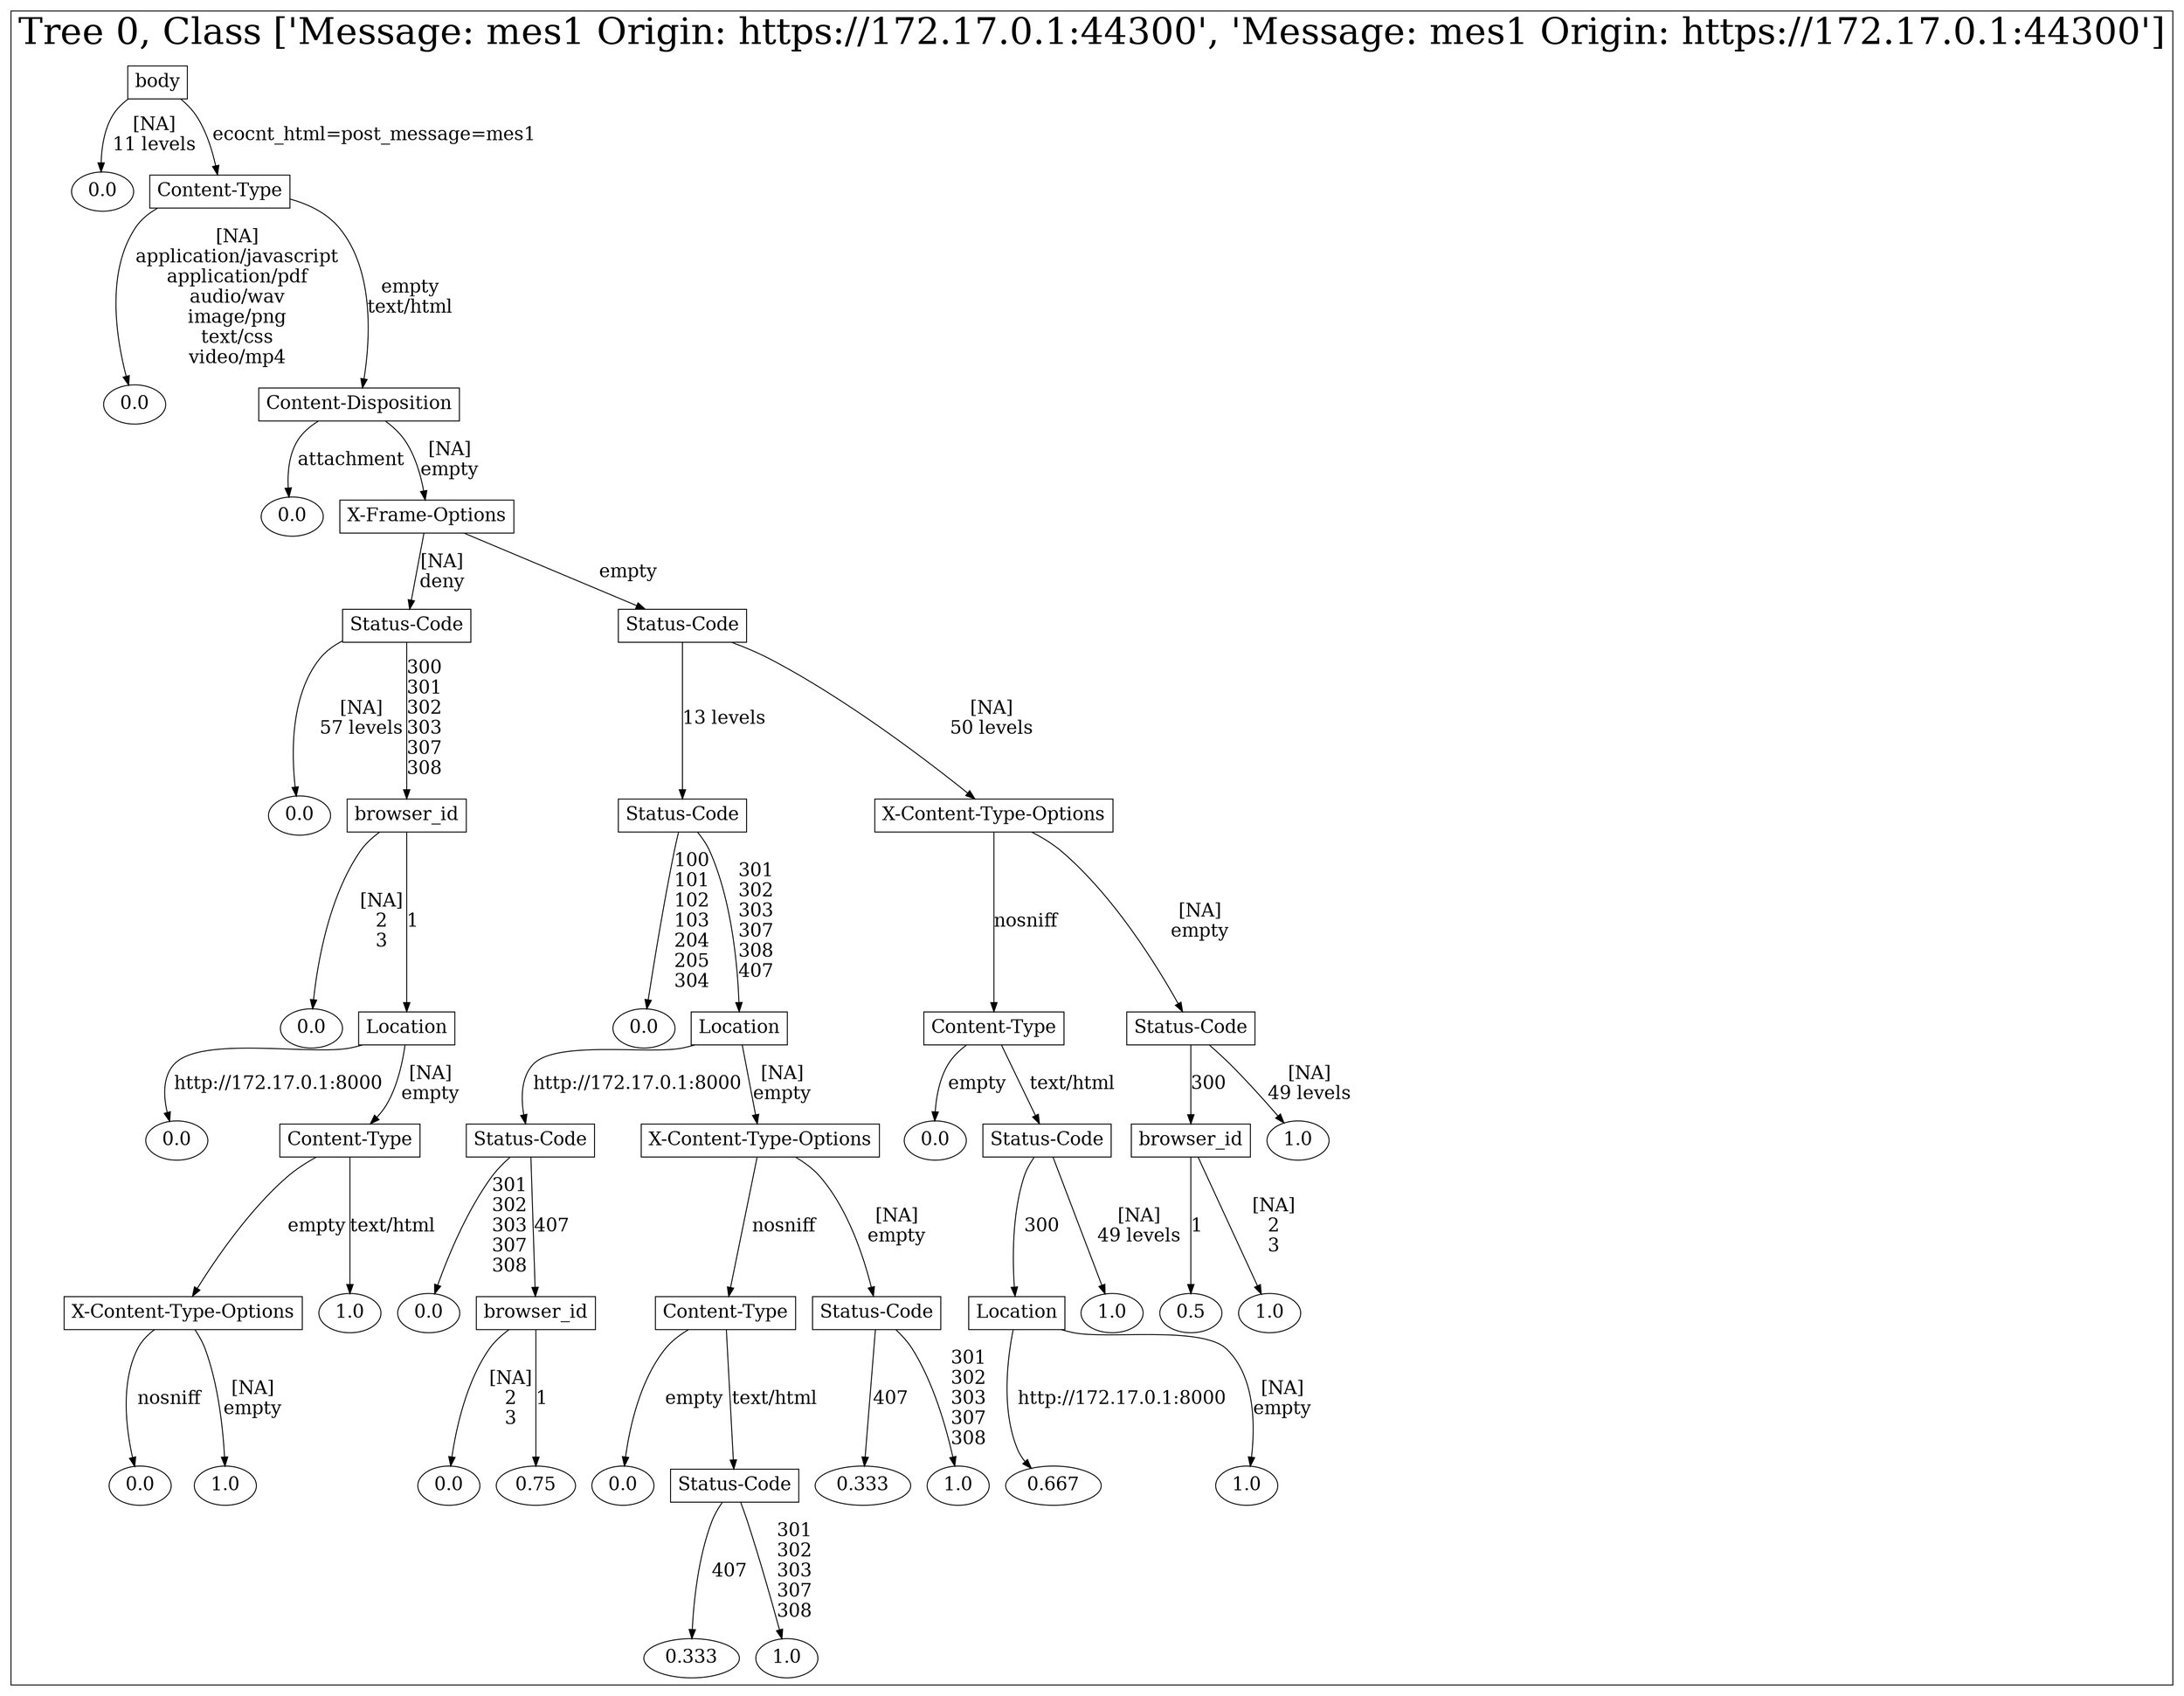 /*
Generated by:
    http://https://github.com/h2oai/h2o-3/tree/master/h2o-genmodel/src/main/java/hex/genmodel/tools/PrintMojo.java
*/

/*
On a mac:

$ brew install graphviz
$ dot -Tpng file.gv -o file.png
$ open file.png
*/

digraph G {

subgraph cluster_0 {
/* Nodes */

/* Level 0 */
{
"SG_0_Node_0" [shape=box, fontsize=20, label="body"]
}

/* Level 1 */
{
"SG_0_Node_29" [fontsize=20, label="0.0"]
"SG_0_Node_1" [shape=box, fontsize=20, label="Content-Type"]
}

/* Level 2 */
{
"SG_0_Node_30" [fontsize=20, label="0.0"]
"SG_0_Node_2" [shape=box, fontsize=20, label="Content-Disposition"]
}

/* Level 3 */
{
"SG_0_Node_31" [fontsize=20, label="0.0"]
"SG_0_Node_3" [shape=box, fontsize=20, label="X-Frame-Options"]
}

/* Level 4 */
{
"SG_0_Node_4" [shape=box, fontsize=20, label="Status-Code"]
"SG_0_Node_5" [shape=box, fontsize=20, label="Status-Code"]
}

/* Level 5 */
{
"SG_0_Node_32" [fontsize=20, label="0.0"]
"SG_0_Node_6" [shape=box, fontsize=20, label="browser_id"]
"SG_0_Node_7" [shape=box, fontsize=20, label="Status-Code"]
"SG_0_Node_8" [shape=box, fontsize=20, label="X-Content-Type-Options"]
}

/* Level 6 */
{
"SG_0_Node_33" [fontsize=20, label="0.0"]
"SG_0_Node_9" [shape=box, fontsize=20, label="Location"]
"SG_0_Node_34" [fontsize=20, label="0.0"]
"SG_0_Node_10" [shape=box, fontsize=20, label="Location"]
"SG_0_Node_11" [shape=box, fontsize=20, label="Content-Type"]
"SG_0_Node_12" [shape=box, fontsize=20, label="Status-Code"]
}

/* Level 7 */
{
"SG_0_Node_35" [fontsize=20, label="0.0"]
"SG_0_Node_13" [shape=box, fontsize=20, label="Content-Type"]
"SG_0_Node_14" [shape=box, fontsize=20, label="Status-Code"]
"SG_0_Node_15" [shape=box, fontsize=20, label="X-Content-Type-Options"]
"SG_0_Node_36" [fontsize=20, label="0.0"]
"SG_0_Node_16" [shape=box, fontsize=20, label="Status-Code"]
"SG_0_Node_17" [shape=box, fontsize=20, label="browser_id"]
"SG_0_Node_37" [fontsize=20, label="1.0"]
}

/* Level 8 */
{
"SG_0_Node_18" [shape=box, fontsize=20, label="X-Content-Type-Options"]
"SG_0_Node_38" [fontsize=20, label="1.0"]
"SG_0_Node_39" [fontsize=20, label="0.0"]
"SG_0_Node_19" [shape=box, fontsize=20, label="browser_id"]
"SG_0_Node_20" [shape=box, fontsize=20, label="Content-Type"]
"SG_0_Node_21" [shape=box, fontsize=20, label="Status-Code"]
"SG_0_Node_22" [shape=box, fontsize=20, label="Location"]
"SG_0_Node_40" [fontsize=20, label="1.0"]
"SG_0_Node_41" [fontsize=20, label="0.5"]
"SG_0_Node_42" [fontsize=20, label="1.0"]
}

/* Level 9 */
{
"SG_0_Node_43" [fontsize=20, label="0.0"]
"SG_0_Node_44" [fontsize=20, label="1.0"]
"SG_0_Node_45" [fontsize=20, label="0.0"]
"SG_0_Node_46" [fontsize=20, label="0.75"]
"SG_0_Node_47" [fontsize=20, label="0.0"]
"SG_0_Node_25" [shape=box, fontsize=20, label="Status-Code"]
"SG_0_Node_48" [fontsize=20, label="0.333"]
"SG_0_Node_49" [fontsize=20, label="1.0"]
"SG_0_Node_50" [fontsize=20, label="0.667"]
"SG_0_Node_51" [fontsize=20, label="1.0"]
}

/* Level 10 */
{
"SG_0_Node_52" [fontsize=20, label="0.333"]
"SG_0_Node_53" [fontsize=20, label="1.0"]
}

/* Edges */
"SG_0_Node_0" -> "SG_0_Node_29" [fontsize=20, label="[NA]
11 levels
"]
"SG_0_Node_0" -> "SG_0_Node_1" [fontsize=20, label="ecocnt_html=post_message=mes1
"]
"SG_0_Node_1" -> "SG_0_Node_30" [fontsize=20, label="[NA]
application/javascript
application/pdf
audio/wav
image/png
text/css
video/mp4
"]
"SG_0_Node_1" -> "SG_0_Node_2" [fontsize=20, label="empty
text/html
"]
"SG_0_Node_2" -> "SG_0_Node_31" [fontsize=20, label="attachment
"]
"SG_0_Node_2" -> "SG_0_Node_3" [fontsize=20, label="[NA]
empty
"]
"SG_0_Node_3" -> "SG_0_Node_4" [fontsize=20, label="[NA]
deny
"]
"SG_0_Node_3" -> "SG_0_Node_5" [fontsize=20, label="empty
"]
"SG_0_Node_5" -> "SG_0_Node_7" [fontsize=20, label="13 levels
"]
"SG_0_Node_5" -> "SG_0_Node_8" [fontsize=20, label="[NA]
50 levels
"]
"SG_0_Node_8" -> "SG_0_Node_11" [fontsize=20, label="nosniff
"]
"SG_0_Node_8" -> "SG_0_Node_12" [fontsize=20, label="[NA]
empty
"]
"SG_0_Node_12" -> "SG_0_Node_17" [fontsize=20, label="300
"]
"SG_0_Node_12" -> "SG_0_Node_37" [fontsize=20, label="[NA]
49 levels
"]
"SG_0_Node_17" -> "SG_0_Node_41" [fontsize=20, label="1
"]
"SG_0_Node_17" -> "SG_0_Node_42" [fontsize=20, label="[NA]
2
3
"]
"SG_0_Node_11" -> "SG_0_Node_36" [fontsize=20, label="empty
"]
"SG_0_Node_11" -> "SG_0_Node_16" [fontsize=20, label="text/html
"]
"SG_0_Node_16" -> "SG_0_Node_22" [fontsize=20, label="300
"]
"SG_0_Node_16" -> "SG_0_Node_40" [fontsize=20, label="[NA]
49 levels
"]
"SG_0_Node_22" -> "SG_0_Node_50" [fontsize=20, label="http://172.17.0.1:8000
"]
"SG_0_Node_22" -> "SG_0_Node_51" [fontsize=20, label="[NA]
empty
"]
"SG_0_Node_7" -> "SG_0_Node_34" [fontsize=20, label="100
101
102
103
204
205
304
"]
"SG_0_Node_7" -> "SG_0_Node_10" [fontsize=20, label="301
302
303
307
308
407
"]
"SG_0_Node_10" -> "SG_0_Node_14" [fontsize=20, label="http://172.17.0.1:8000
"]
"SG_0_Node_10" -> "SG_0_Node_15" [fontsize=20, label="[NA]
empty
"]
"SG_0_Node_15" -> "SG_0_Node_20" [fontsize=20, label="nosniff
"]
"SG_0_Node_15" -> "SG_0_Node_21" [fontsize=20, label="[NA]
empty
"]
"SG_0_Node_21" -> "SG_0_Node_48" [fontsize=20, label="407
"]
"SG_0_Node_21" -> "SG_0_Node_49" [fontsize=20, label="301
302
303
307
308
"]
"SG_0_Node_20" -> "SG_0_Node_47" [fontsize=20, label="empty
"]
"SG_0_Node_20" -> "SG_0_Node_25" [fontsize=20, label="text/html
"]
"SG_0_Node_25" -> "SG_0_Node_52" [fontsize=20, label="407
"]
"SG_0_Node_25" -> "SG_0_Node_53" [fontsize=20, label="301
302
303
307
308
"]
"SG_0_Node_14" -> "SG_0_Node_39" [fontsize=20, label="301
302
303
307
308
"]
"SG_0_Node_14" -> "SG_0_Node_19" [fontsize=20, label="407
"]
"SG_0_Node_19" -> "SG_0_Node_45" [fontsize=20, label="[NA]
2
3
"]
"SG_0_Node_19" -> "SG_0_Node_46" [fontsize=20, label="1
"]
"SG_0_Node_4" -> "SG_0_Node_32" [fontsize=20, label="[NA]
57 levels
"]
"SG_0_Node_4" -> "SG_0_Node_6" [fontsize=20, label="300
301
302
303
307
308
"]
"SG_0_Node_6" -> "SG_0_Node_33" [fontsize=20, label="[NA]
2
3
"]
"SG_0_Node_6" -> "SG_0_Node_9" [fontsize=20, label="1
"]
"SG_0_Node_9" -> "SG_0_Node_35" [fontsize=20, label="http://172.17.0.1:8000
"]
"SG_0_Node_9" -> "SG_0_Node_13" [fontsize=20, label="[NA]
empty
"]
"SG_0_Node_13" -> "SG_0_Node_18" [fontsize=20, label="empty
"]
"SG_0_Node_13" -> "SG_0_Node_38" [fontsize=20, label="text/html
"]
"SG_0_Node_18" -> "SG_0_Node_43" [fontsize=20, label="nosniff
"]
"SG_0_Node_18" -> "SG_0_Node_44" [fontsize=20, label="[NA]
empty
"]

fontsize=40
label="Tree 0, Class ['Message: mes1 Origin: https://172.17.0.1:44300', 'Message: mes1 Origin: https://172.17.0.1:44300']"
}

}

